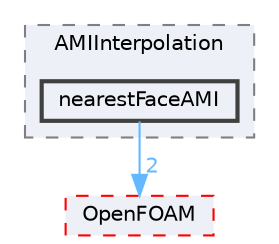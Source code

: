 digraph "src/meshTools/AMIInterpolation/AMIInterpolation/nearestFaceAMI"
{
 // LATEX_PDF_SIZE
  bgcolor="transparent";
  edge [fontname=Helvetica,fontsize=10,labelfontname=Helvetica,labelfontsize=10];
  node [fontname=Helvetica,fontsize=10,shape=box,height=0.2,width=0.4];
  compound=true
  subgraph clusterdir_cc283432b470ffbfab40d5c39743e289 {
    graph [ bgcolor="#edf0f7", pencolor="grey50", label="AMIInterpolation", fontname=Helvetica,fontsize=10 style="filled,dashed", URL="dir_cc283432b470ffbfab40d5c39743e289.html",tooltip=""]
  dir_c57583980d23e8b989fc56d8765cfdd9 [label="nearestFaceAMI", fillcolor="#edf0f7", color="grey25", style="filled,bold", URL="dir_c57583980d23e8b989fc56d8765cfdd9.html",tooltip=""];
  }
  dir_c5473ff19b20e6ec4dfe5c310b3778a8 [label="OpenFOAM", fillcolor="#edf0f7", color="red", style="filled,dashed", URL="dir_c5473ff19b20e6ec4dfe5c310b3778a8.html",tooltip=""];
  dir_c57583980d23e8b989fc56d8765cfdd9->dir_c5473ff19b20e6ec4dfe5c310b3778a8 [headlabel="2", labeldistance=1.5 headhref="dir_002521_002695.html" href="dir_002521_002695.html" color="steelblue1" fontcolor="steelblue1"];
}
